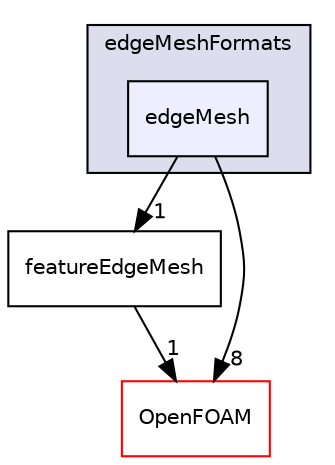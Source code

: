 digraph "src/edgeMesh/edgeMeshFormats/edgeMesh" {
  bgcolor=transparent;
  compound=true
  node [ fontsize="10", fontname="Helvetica"];
  edge [ labelfontsize="10", labelfontname="Helvetica"];
  subgraph clusterdir_0b3f7f46c9dc13de0ea8114aee8c4107 {
    graph [ bgcolor="#ddddee", pencolor="black", label="edgeMeshFormats" fontname="Helvetica", fontsize="10", URL="dir_0b3f7f46c9dc13de0ea8114aee8c4107.html"]
  dir_34a781972a02fcd57b9831ebc45a4200 [shape=box, label="edgeMesh", style="filled", fillcolor="#eeeeff", pencolor="black", URL="dir_34a781972a02fcd57b9831ebc45a4200.html"];
  }
  dir_6fe289b7d855a19ce128b10c5cc7c07b [shape=box label="featureEdgeMesh" URL="dir_6fe289b7d855a19ce128b10c5cc7c07b.html"];
  dir_c5473ff19b20e6ec4dfe5c310b3778a8 [shape=box label="OpenFOAM" color="red" URL="dir_c5473ff19b20e6ec4dfe5c310b3778a8.html"];
  dir_6fe289b7d855a19ce128b10c5cc7c07b->dir_c5473ff19b20e6ec4dfe5c310b3778a8 [headlabel="1", labeldistance=1.5 headhref="dir_000842_001929.html"];
  dir_34a781972a02fcd57b9831ebc45a4200->dir_6fe289b7d855a19ce128b10c5cc7c07b [headlabel="1", labeldistance=1.5 headhref="dir_000832_000842.html"];
  dir_34a781972a02fcd57b9831ebc45a4200->dir_c5473ff19b20e6ec4dfe5c310b3778a8 [headlabel="8", labeldistance=1.5 headhref="dir_000832_001929.html"];
}
